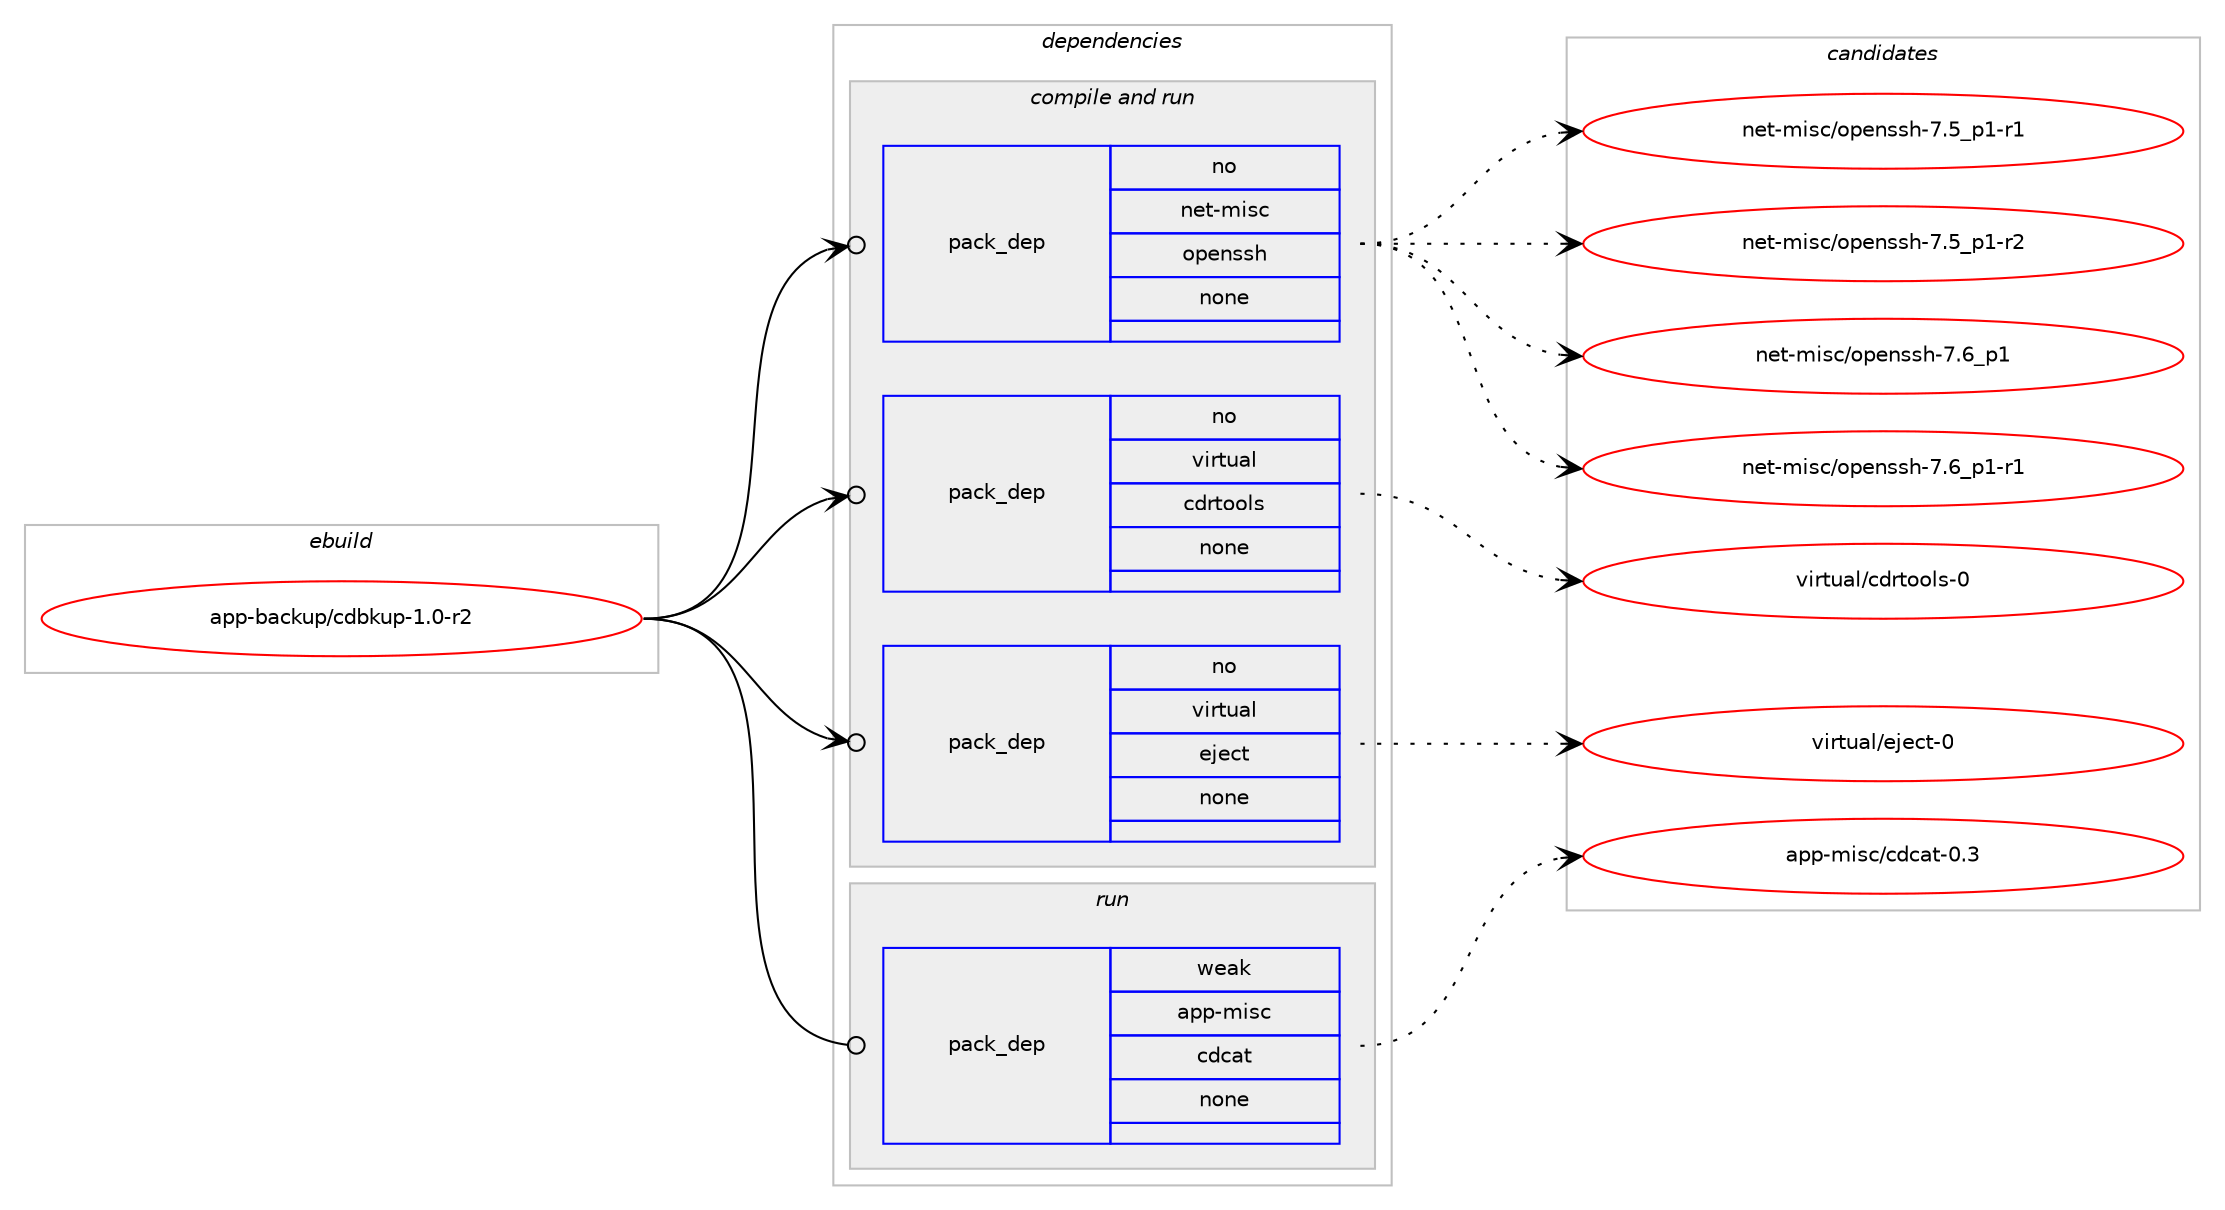 digraph prolog {

# *************
# Graph options
# *************

newrank=true;
concentrate=true;
compound=true;
graph [rankdir=LR,fontname=Helvetica,fontsize=10,ranksep=1.5];#, ranksep=2.5, nodesep=0.2];
edge  [arrowhead=vee];
node  [fontname=Helvetica,fontsize=10];

# **********
# The ebuild
# **********

subgraph cluster_leftcol {
color=gray;
rank=same;
label=<<i>ebuild</i>>;
id [label="app-backup/cdbkup-1.0-r2", color=red, width=4, href="../app-backup/cdbkup-1.0-r2.svg"];
}

# ****************
# The dependencies
# ****************

subgraph cluster_midcol {
color=gray;
label=<<i>dependencies</i>>;
subgraph cluster_compile {
fillcolor="#eeeeee";
style=filled;
label=<<i>compile</i>>;
}
subgraph cluster_compileandrun {
fillcolor="#eeeeee";
style=filled;
label=<<i>compile and run</i>>;
subgraph pack7321 {
dependency10437 [label=<<TABLE BORDER="0" CELLBORDER="1" CELLSPACING="0" CELLPADDING="4" WIDTH="220"><TR><TD ROWSPAN="6" CELLPADDING="30">pack_dep</TD></TR><TR><TD WIDTH="110">no</TD></TR><TR><TD>net-misc</TD></TR><TR><TD>openssh</TD></TR><TR><TD>none</TD></TR><TR><TD></TD></TR></TABLE>>, shape=none, color=blue];
}
id:e -> dependency10437:w [weight=20,style="solid",arrowhead="odotvee"];
subgraph pack7322 {
dependency10438 [label=<<TABLE BORDER="0" CELLBORDER="1" CELLSPACING="0" CELLPADDING="4" WIDTH="220"><TR><TD ROWSPAN="6" CELLPADDING="30">pack_dep</TD></TR><TR><TD WIDTH="110">no</TD></TR><TR><TD>virtual</TD></TR><TR><TD>cdrtools</TD></TR><TR><TD>none</TD></TR><TR><TD></TD></TR></TABLE>>, shape=none, color=blue];
}
id:e -> dependency10438:w [weight=20,style="solid",arrowhead="odotvee"];
subgraph pack7323 {
dependency10439 [label=<<TABLE BORDER="0" CELLBORDER="1" CELLSPACING="0" CELLPADDING="4" WIDTH="220"><TR><TD ROWSPAN="6" CELLPADDING="30">pack_dep</TD></TR><TR><TD WIDTH="110">no</TD></TR><TR><TD>virtual</TD></TR><TR><TD>eject</TD></TR><TR><TD>none</TD></TR><TR><TD></TD></TR></TABLE>>, shape=none, color=blue];
}
id:e -> dependency10439:w [weight=20,style="solid",arrowhead="odotvee"];
}
subgraph cluster_run {
fillcolor="#eeeeee";
style=filled;
label=<<i>run</i>>;
subgraph pack7324 {
dependency10440 [label=<<TABLE BORDER="0" CELLBORDER="1" CELLSPACING="0" CELLPADDING="4" WIDTH="220"><TR><TD ROWSPAN="6" CELLPADDING="30">pack_dep</TD></TR><TR><TD WIDTH="110">weak</TD></TR><TR><TD>app-misc</TD></TR><TR><TD>cdcat</TD></TR><TR><TD>none</TD></TR><TR><TD></TD></TR></TABLE>>, shape=none, color=blue];
}
id:e -> dependency10440:w [weight=20,style="solid",arrowhead="odot"];
}
}

# **************
# The candidates
# **************

subgraph cluster_choices {
rank=same;
color=gray;
label=<<i>candidates</i>>;

subgraph choice7321 {
color=black;
nodesep=1;
choice1101011164510910511599471111121011101151151044555465395112494511449 [label="net-misc/openssh-7.5_p1-r1", color=red, width=4,href="../net-misc/openssh-7.5_p1-r1.svg"];
choice1101011164510910511599471111121011101151151044555465395112494511450 [label="net-misc/openssh-7.5_p1-r2", color=red, width=4,href="../net-misc/openssh-7.5_p1-r2.svg"];
choice110101116451091051159947111112101110115115104455546549511249 [label="net-misc/openssh-7.6_p1", color=red, width=4,href="../net-misc/openssh-7.6_p1.svg"];
choice1101011164510910511599471111121011101151151044555465495112494511449 [label="net-misc/openssh-7.6_p1-r1", color=red, width=4,href="../net-misc/openssh-7.6_p1-r1.svg"];
dependency10437:e -> choice1101011164510910511599471111121011101151151044555465395112494511449:w [style=dotted,weight="100"];
dependency10437:e -> choice1101011164510910511599471111121011101151151044555465395112494511450:w [style=dotted,weight="100"];
dependency10437:e -> choice110101116451091051159947111112101110115115104455546549511249:w [style=dotted,weight="100"];
dependency10437:e -> choice1101011164510910511599471111121011101151151044555465495112494511449:w [style=dotted,weight="100"];
}
subgraph choice7322 {
color=black;
nodesep=1;
choice1181051141161179710847991001141161111111081154548 [label="virtual/cdrtools-0", color=red, width=4,href="../virtual/cdrtools-0.svg"];
dependency10438:e -> choice1181051141161179710847991001141161111111081154548:w [style=dotted,weight="100"];
}
subgraph choice7323 {
color=black;
nodesep=1;
choice1181051141161179710847101106101991164548 [label="virtual/eject-0", color=red, width=4,href="../virtual/eject-0.svg"];
dependency10439:e -> choice1181051141161179710847101106101991164548:w [style=dotted,weight="100"];
}
subgraph choice7324 {
color=black;
nodesep=1;
choice9711211245109105115994799100999711645484651 [label="app-misc/cdcat-0.3", color=red, width=4,href="../app-misc/cdcat-0.3.svg"];
dependency10440:e -> choice9711211245109105115994799100999711645484651:w [style=dotted,weight="100"];
}
}

}
